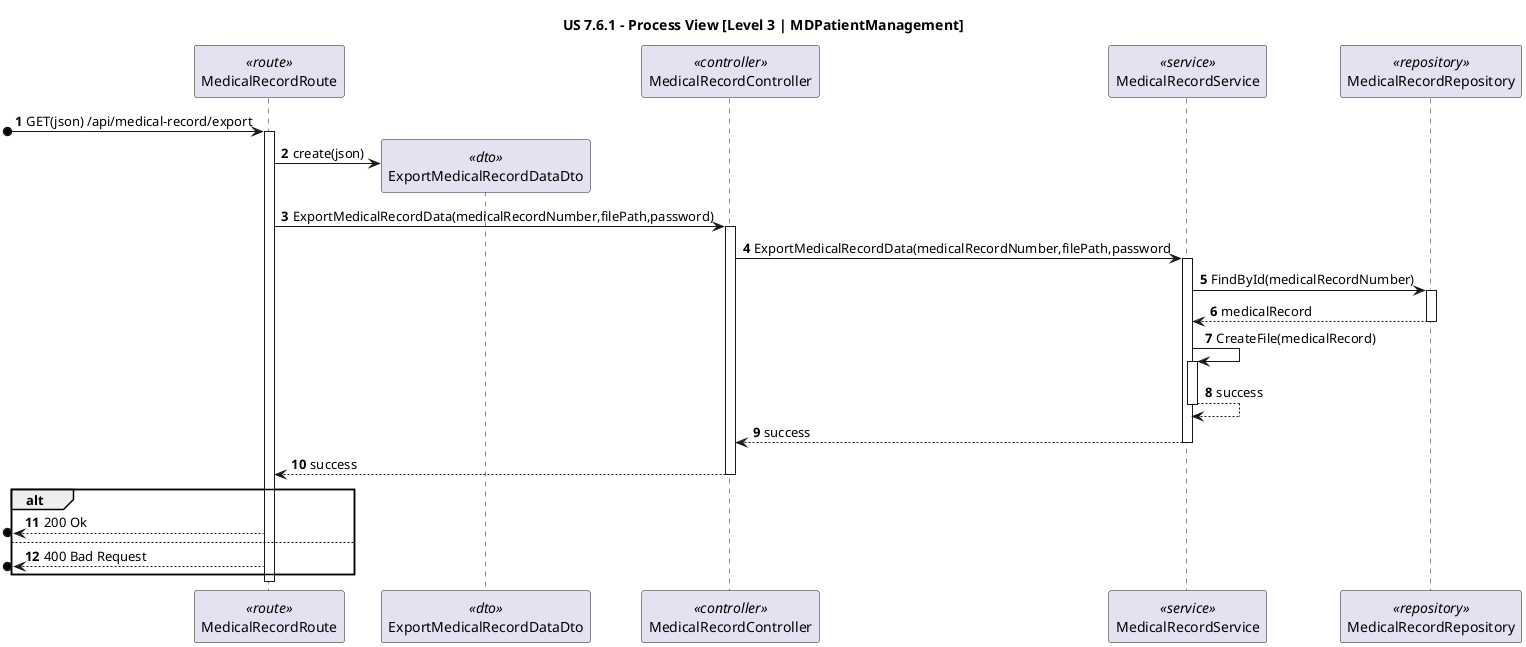 @startuml

title "US 7.6.1 - Process View [Level 3 | MDPatientManagement]"

autonumber
participant "MedicalRecordRoute" as ROUTE <<route>>
participant "ExportMedicalRecordDataDto" as pat_dto <<dto>>
participant "MedicalRecordController" as CTRL <<controller>>
participant "MedicalRecordService" as SVC <<service>>
participant "MedicalRecordRepository" as REPO <<repository>>



[o-> ROUTE: GET(json) /api/medical-record/export
activate ROUTE

ROUTE -> pat_dto **: create(json)

ROUTE -> CTRL: ExportMedicalRecordData(medicalRecordNumber,filePath,password)
activate CTRL

CTRL -> SVC : ExportMedicalRecordData(medicalRecordNumber,filePath,password
activate SVC

SVC -> REPO: FindById(medicalRecordNumber)
activate REPO

REPO --> SVC : medicalRecord
deactivate REPO

SVC -> SVC : CreateFile(medicalRecord)
activate SVC

SVC --> SVC: success
deactivate SVC

SVC --> CTRL : success
deactivate SVC

CTRL --> ROUTE: success
deactivate CTRL

alt
    [o<-- ROUTE: 200 Ok

else
    [o<-- ROUTE: 400 Bad Request
end
deactivate ROUTE
@enduml